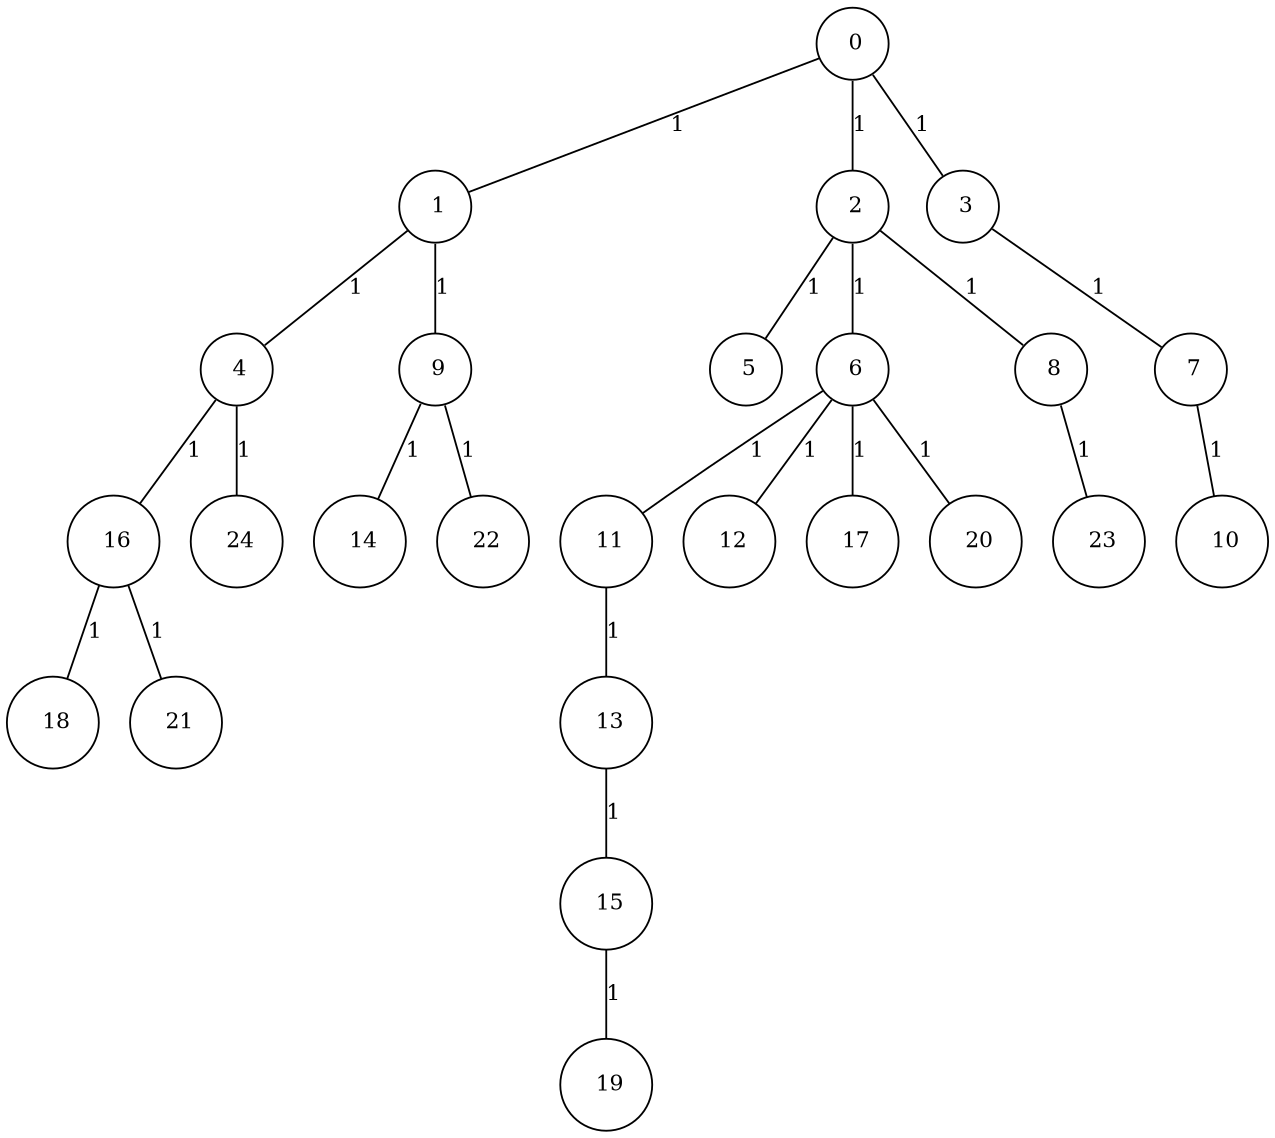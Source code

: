 graph G {
size="8.5,11;"
ratio = "expand;"
fixedsize="true;"
overlap="scale;"
node[shape=circle,width=.12,hight=.12,fontsize=12]
edge[fontsize=12]

0[label=" 0" color=black, pos="0.87612939,2.1577233!"];
1[label=" 1" color=black, pos="2.0547959,0.65030567!"];
2[label=" 2" color=black, pos="0.28022416,0.36338886!"];
3[label=" 3" color=black, pos="1.8740824,0.19137733!"];
4[label=" 4" color=black, pos="2.8011929,0.49516155!"];
5[label=" 5" color=black, pos="2.5746203,0.77268634!"];
6[label=" 6" color=black, pos="2.3258424,2.096561!"];
7[label=" 7" color=black, pos="2.9544922,1.6464115!"];
8[label=" 8" color=black, pos="0.1801197,0.98161233!"];
9[label=" 9" color=black, pos="1.1734969,0.22551523!"];
10[label=" 10" color=black, pos="1.7688557,2.9818564!"];
11[label=" 11" color=black, pos="1.297362,0.72502113!"];
12[label=" 12" color=black, pos="2.9190529,0.54057862!"];
13[label=" 13" color=black, pos="1.1509054,2.7810463!"];
14[label=" 14" color=black, pos="1.5177918,1.9020097!"];
15[label=" 15" color=black, pos="2.9320717,0.30290569!"];
16[label=" 16" color=black, pos="2.3525561,0.34710702!"];
17[label=" 17" color=black, pos="1.916436,2.9797741!"];
18[label=" 18" color=black, pos="1.1615264,0.32822983!"];
19[label=" 19" color=black, pos="2.1348643,0.55744331!"];
20[label=" 20" color=black, pos="2.2734336,0.54759035!"];
21[label=" 21" color=black, pos="1.4112869,0.90108678!"];
22[label=" 22" color=black, pos="2.2062439,2.4013628!"];
23[label=" 23" color=black, pos="0.3515178,0.25050696!"];
24[label=" 24" color=black, pos="0.98878653,0.23012693!"];
0--1[label="1"]
0--2[label="1"]
0--3[label="1"]
1--4[label="1"]
1--9[label="1"]
2--5[label="1"]
2--6[label="1"]
2--8[label="1"]
3--7[label="1"]
4--16[label="1"]
4--24[label="1"]
6--11[label="1"]
6--12[label="1"]
6--17[label="1"]
6--20[label="1"]
7--10[label="1"]
8--23[label="1"]
9--14[label="1"]
9--22[label="1"]
11--13[label="1"]
13--15[label="1"]
15--19[label="1"]
16--18[label="1"]
16--21[label="1"]

}

